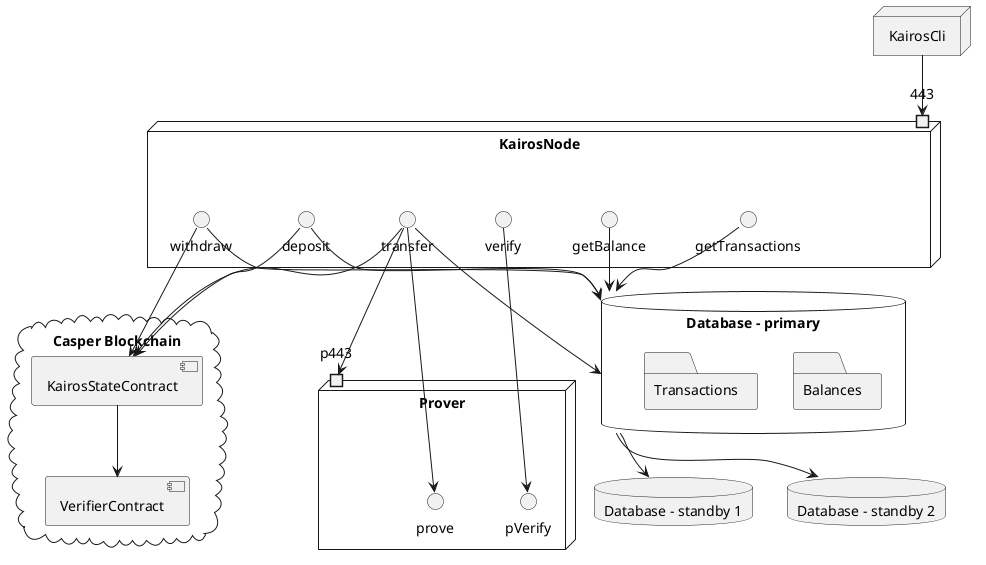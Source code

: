 @startuml
node "KairosCli" {
}

node "KairosNode" {
  port 443
  () "deposit"
  () "withdraw"
  () "transfer"
  () "verify"
  () "getBalance"
  () "getTransactions"
}

node "Prover" {
  port p443
  () "prove"
  () "pVerify"
}

database "Database - primary" {
  folder "Balances" {
  }
  folder "Transactions" {
  }
}
database "Database - standby 1" {
}
database "Database - standby 2" {
}
cloud "Casper Blockchain" {
  [VerifierContract]
  [KairosStateContract]
}

"KairosCli" --> "443"

"transfer" --> "p443"
"transfer"  --> "prove"
"transfer"  --> "Database - primary"
"transfer"  --> "KairosStateContract"


"deposit"  --> "KairosStateContract"
"deposit"  --> "Database - primary"

"withdraw"  --> "KairosStateContract"
"withdraw"  --> "Database - primary"

"verify" --> "pVerify"

"getBalance"  --> "Database - primary"

"getTransactions"  --> "Database - primary"

"Database - primary" --> "Database - standby 1"
"Database - primary" --> "Database - standby 2"

"KairosStateContract" --> "VerifierContract"
@enduml
